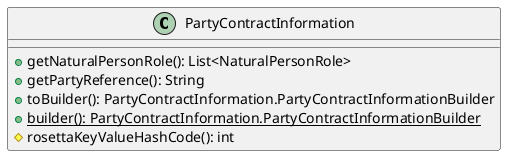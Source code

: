 @startuml

    class PartyContractInformation [[PartyContractInformation.html]] {
        +getNaturalPersonRole(): List<NaturalPersonRole>
        +getPartyReference(): String
        +toBuilder(): PartyContractInformation.PartyContractInformationBuilder
        {static} +builder(): PartyContractInformation.PartyContractInformationBuilder
        #rosettaKeyValueHashCode(): int
    }

@enduml
